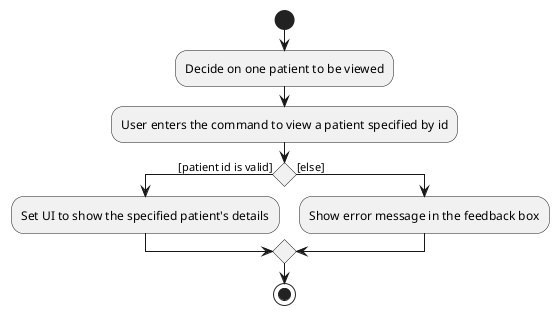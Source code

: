 @startuml
start

'Since the beta syntax does not support placing the condition outside the
'diamond we place it as the true branch instead.
:Decide on one patient to be viewed;
:User enters the command to view a patient specified by id;
    if () then ([patient id is valid])
        :Set UI to show the specified patient's details;
    else ([else])
        :Show error message in the feedback box;
    endif
stop
@enduml
